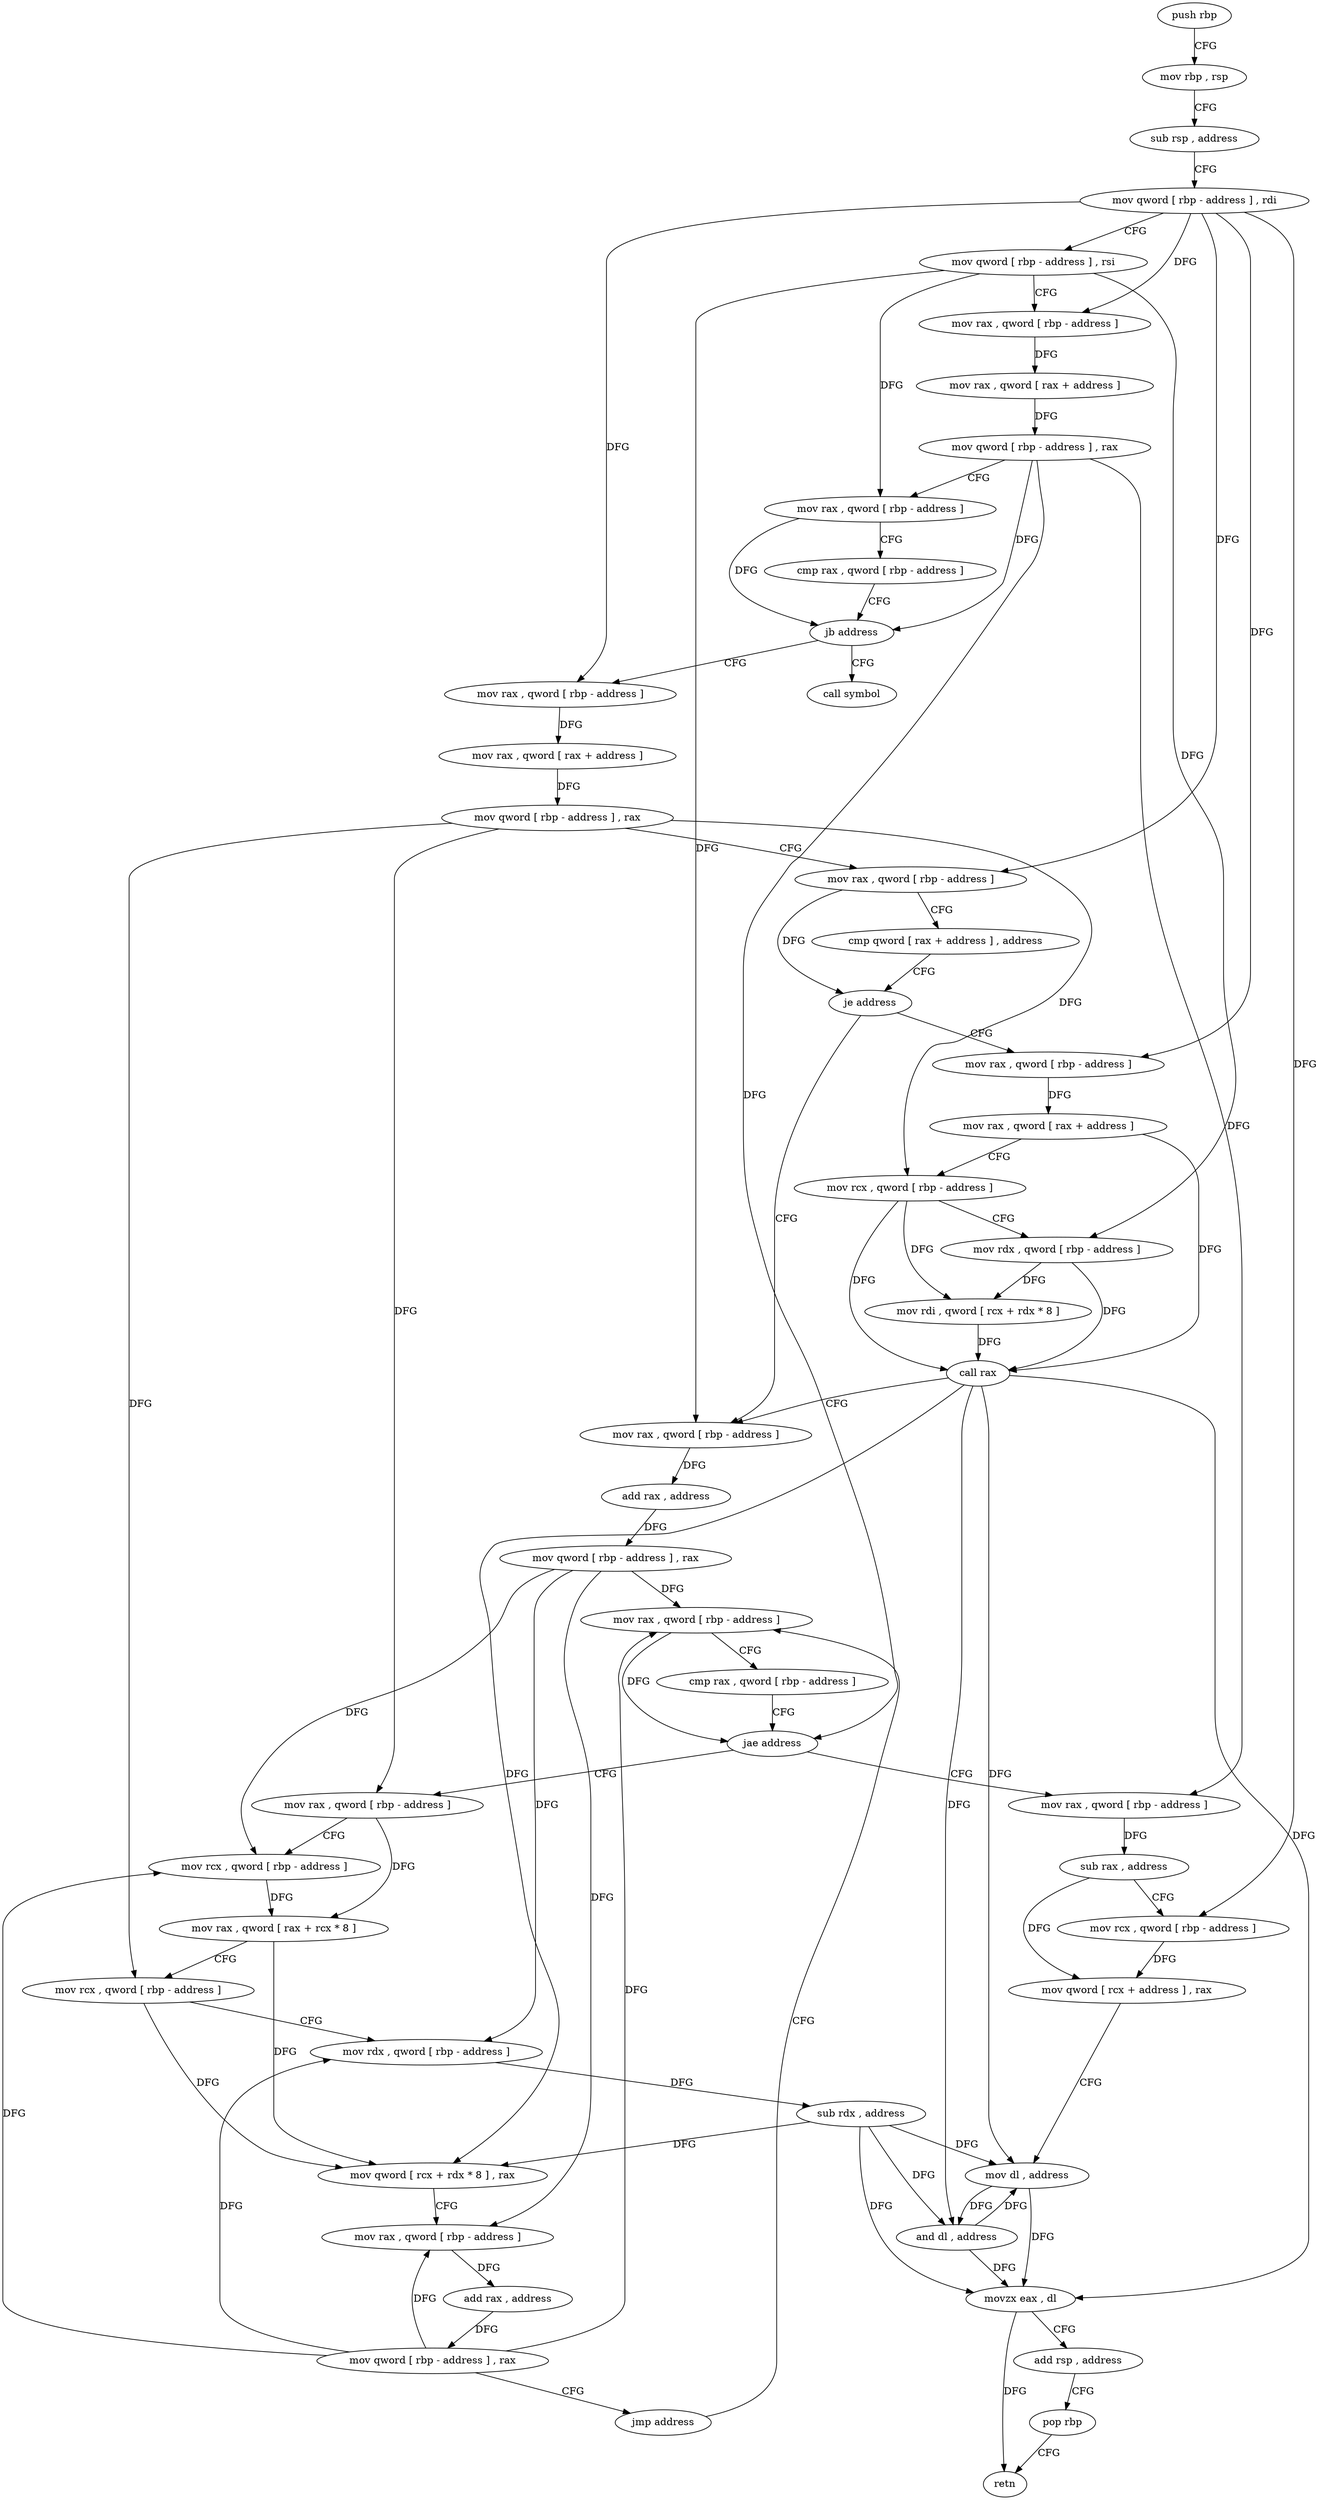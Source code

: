 digraph "func" {
"197536" [label = "push rbp" ]
"197537" [label = "mov rbp , rsp" ]
"197540" [label = "sub rsp , address" ]
"197544" [label = "mov qword [ rbp - address ] , rdi" ]
"197548" [label = "mov qword [ rbp - address ] , rsi" ]
"197552" [label = "mov rax , qword [ rbp - address ]" ]
"197556" [label = "mov rax , qword [ rax + address ]" ]
"197560" [label = "mov qword [ rbp - address ] , rax" ]
"197564" [label = "mov rax , qword [ rbp - address ]" ]
"197568" [label = "cmp rax , qword [ rbp - address ]" ]
"197572" [label = "jb address" ]
"197583" [label = "mov rax , qword [ rbp - address ]" ]
"197578" [label = "call symbol" ]
"197587" [label = "mov rax , qword [ rax + address ]" ]
"197591" [label = "mov qword [ rbp - address ] , rax" ]
"197595" [label = "mov rax , qword [ rbp - address ]" ]
"197599" [label = "cmp qword [ rax + address ] , address" ]
"197604" [label = "je address" ]
"197632" [label = "mov rax , qword [ rbp - address ]" ]
"197610" [label = "mov rax , qword [ rbp - address ]" ]
"197636" [label = "add rax , address" ]
"197642" [label = "mov qword [ rbp - address ] , rax" ]
"197646" [label = "mov rax , qword [ rbp - address ]" ]
"197614" [label = "mov rax , qword [ rax + address ]" ]
"197618" [label = "mov rcx , qword [ rbp - address ]" ]
"197622" [label = "mov rdx , qword [ rbp - address ]" ]
"197626" [label = "mov rdi , qword [ rcx + rdx * 8 ]" ]
"197630" [label = "call rax" ]
"197710" [label = "mov rax , qword [ rbp - address ]" ]
"197714" [label = "sub rax , address" ]
"197720" [label = "mov rcx , qword [ rbp - address ]" ]
"197724" [label = "mov qword [ rcx + address ] , rax" ]
"197728" [label = "mov dl , address" ]
"197730" [label = "and dl , address" ]
"197733" [label = "movzx eax , dl" ]
"197736" [label = "add rsp , address" ]
"197740" [label = "pop rbp" ]
"197741" [label = "retn" ]
"197660" [label = "mov rax , qword [ rbp - address ]" ]
"197664" [label = "mov rcx , qword [ rbp - address ]" ]
"197668" [label = "mov rax , qword [ rax + rcx * 8 ]" ]
"197672" [label = "mov rcx , qword [ rbp - address ]" ]
"197676" [label = "mov rdx , qword [ rbp - address ]" ]
"197680" [label = "sub rdx , address" ]
"197687" [label = "mov qword [ rcx + rdx * 8 ] , rax" ]
"197691" [label = "mov rax , qword [ rbp - address ]" ]
"197695" [label = "add rax , address" ]
"197701" [label = "mov qword [ rbp - address ] , rax" ]
"197705" [label = "jmp address" ]
"197650" [label = "cmp rax , qword [ rbp - address ]" ]
"197654" [label = "jae address" ]
"197536" -> "197537" [ label = "CFG" ]
"197537" -> "197540" [ label = "CFG" ]
"197540" -> "197544" [ label = "CFG" ]
"197544" -> "197548" [ label = "CFG" ]
"197544" -> "197552" [ label = "DFG" ]
"197544" -> "197583" [ label = "DFG" ]
"197544" -> "197595" [ label = "DFG" ]
"197544" -> "197610" [ label = "DFG" ]
"197544" -> "197720" [ label = "DFG" ]
"197548" -> "197552" [ label = "CFG" ]
"197548" -> "197564" [ label = "DFG" ]
"197548" -> "197632" [ label = "DFG" ]
"197548" -> "197622" [ label = "DFG" ]
"197552" -> "197556" [ label = "DFG" ]
"197556" -> "197560" [ label = "DFG" ]
"197560" -> "197564" [ label = "CFG" ]
"197560" -> "197572" [ label = "DFG" ]
"197560" -> "197654" [ label = "DFG" ]
"197560" -> "197710" [ label = "DFG" ]
"197564" -> "197568" [ label = "CFG" ]
"197564" -> "197572" [ label = "DFG" ]
"197568" -> "197572" [ label = "CFG" ]
"197572" -> "197583" [ label = "CFG" ]
"197572" -> "197578" [ label = "CFG" ]
"197583" -> "197587" [ label = "DFG" ]
"197587" -> "197591" [ label = "DFG" ]
"197591" -> "197595" [ label = "CFG" ]
"197591" -> "197618" [ label = "DFG" ]
"197591" -> "197660" [ label = "DFG" ]
"197591" -> "197672" [ label = "DFG" ]
"197595" -> "197599" [ label = "CFG" ]
"197595" -> "197604" [ label = "DFG" ]
"197599" -> "197604" [ label = "CFG" ]
"197604" -> "197632" [ label = "CFG" ]
"197604" -> "197610" [ label = "CFG" ]
"197632" -> "197636" [ label = "DFG" ]
"197610" -> "197614" [ label = "DFG" ]
"197636" -> "197642" [ label = "DFG" ]
"197642" -> "197646" [ label = "DFG" ]
"197642" -> "197664" [ label = "DFG" ]
"197642" -> "197676" [ label = "DFG" ]
"197642" -> "197691" [ label = "DFG" ]
"197646" -> "197650" [ label = "CFG" ]
"197646" -> "197654" [ label = "DFG" ]
"197614" -> "197618" [ label = "CFG" ]
"197614" -> "197630" [ label = "DFG" ]
"197618" -> "197622" [ label = "CFG" ]
"197618" -> "197626" [ label = "DFG" ]
"197618" -> "197630" [ label = "DFG" ]
"197622" -> "197626" [ label = "DFG" ]
"197622" -> "197630" [ label = "DFG" ]
"197626" -> "197630" [ label = "DFG" ]
"197630" -> "197632" [ label = "CFG" ]
"197630" -> "197728" [ label = "DFG" ]
"197630" -> "197730" [ label = "DFG" ]
"197630" -> "197733" [ label = "DFG" ]
"197630" -> "197687" [ label = "DFG" ]
"197710" -> "197714" [ label = "DFG" ]
"197714" -> "197720" [ label = "CFG" ]
"197714" -> "197724" [ label = "DFG" ]
"197720" -> "197724" [ label = "DFG" ]
"197724" -> "197728" [ label = "CFG" ]
"197728" -> "197730" [ label = "DFG" ]
"197728" -> "197733" [ label = "DFG" ]
"197730" -> "197733" [ label = "DFG" ]
"197730" -> "197728" [ label = "DFG" ]
"197733" -> "197736" [ label = "CFG" ]
"197733" -> "197741" [ label = "DFG" ]
"197736" -> "197740" [ label = "CFG" ]
"197740" -> "197741" [ label = "CFG" ]
"197660" -> "197664" [ label = "CFG" ]
"197660" -> "197668" [ label = "DFG" ]
"197664" -> "197668" [ label = "DFG" ]
"197668" -> "197672" [ label = "CFG" ]
"197668" -> "197687" [ label = "DFG" ]
"197672" -> "197676" [ label = "CFG" ]
"197672" -> "197687" [ label = "DFG" ]
"197676" -> "197680" [ label = "DFG" ]
"197680" -> "197687" [ label = "DFG" ]
"197680" -> "197728" [ label = "DFG" ]
"197680" -> "197730" [ label = "DFG" ]
"197680" -> "197733" [ label = "DFG" ]
"197687" -> "197691" [ label = "CFG" ]
"197691" -> "197695" [ label = "DFG" ]
"197695" -> "197701" [ label = "DFG" ]
"197701" -> "197705" [ label = "CFG" ]
"197701" -> "197646" [ label = "DFG" ]
"197701" -> "197664" [ label = "DFG" ]
"197701" -> "197676" [ label = "DFG" ]
"197701" -> "197691" [ label = "DFG" ]
"197705" -> "197646" [ label = "CFG" ]
"197650" -> "197654" [ label = "CFG" ]
"197654" -> "197710" [ label = "CFG" ]
"197654" -> "197660" [ label = "CFG" ]
}

